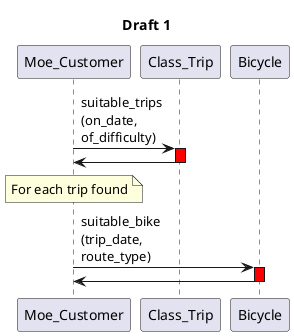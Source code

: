 'This represents a better implementation of the initial use case
'The failure here is that the customer class knows too much about how the classes collaborate
@startuml Modified Draft
title Draft 1
Moe_Customer -> Class_Trip --++ #red: suitable_trips\n(on_date,\nof_difficulty)
Class_Trip -> Moe_Customer --
note over Moe_Customer
For each trip found
end note
Moe_Customer -> Bicycle --++ #red: suitable_bike\n(trip_date,\nroute_type)
Bicycle -> Moe_Customer -- 
@enduml